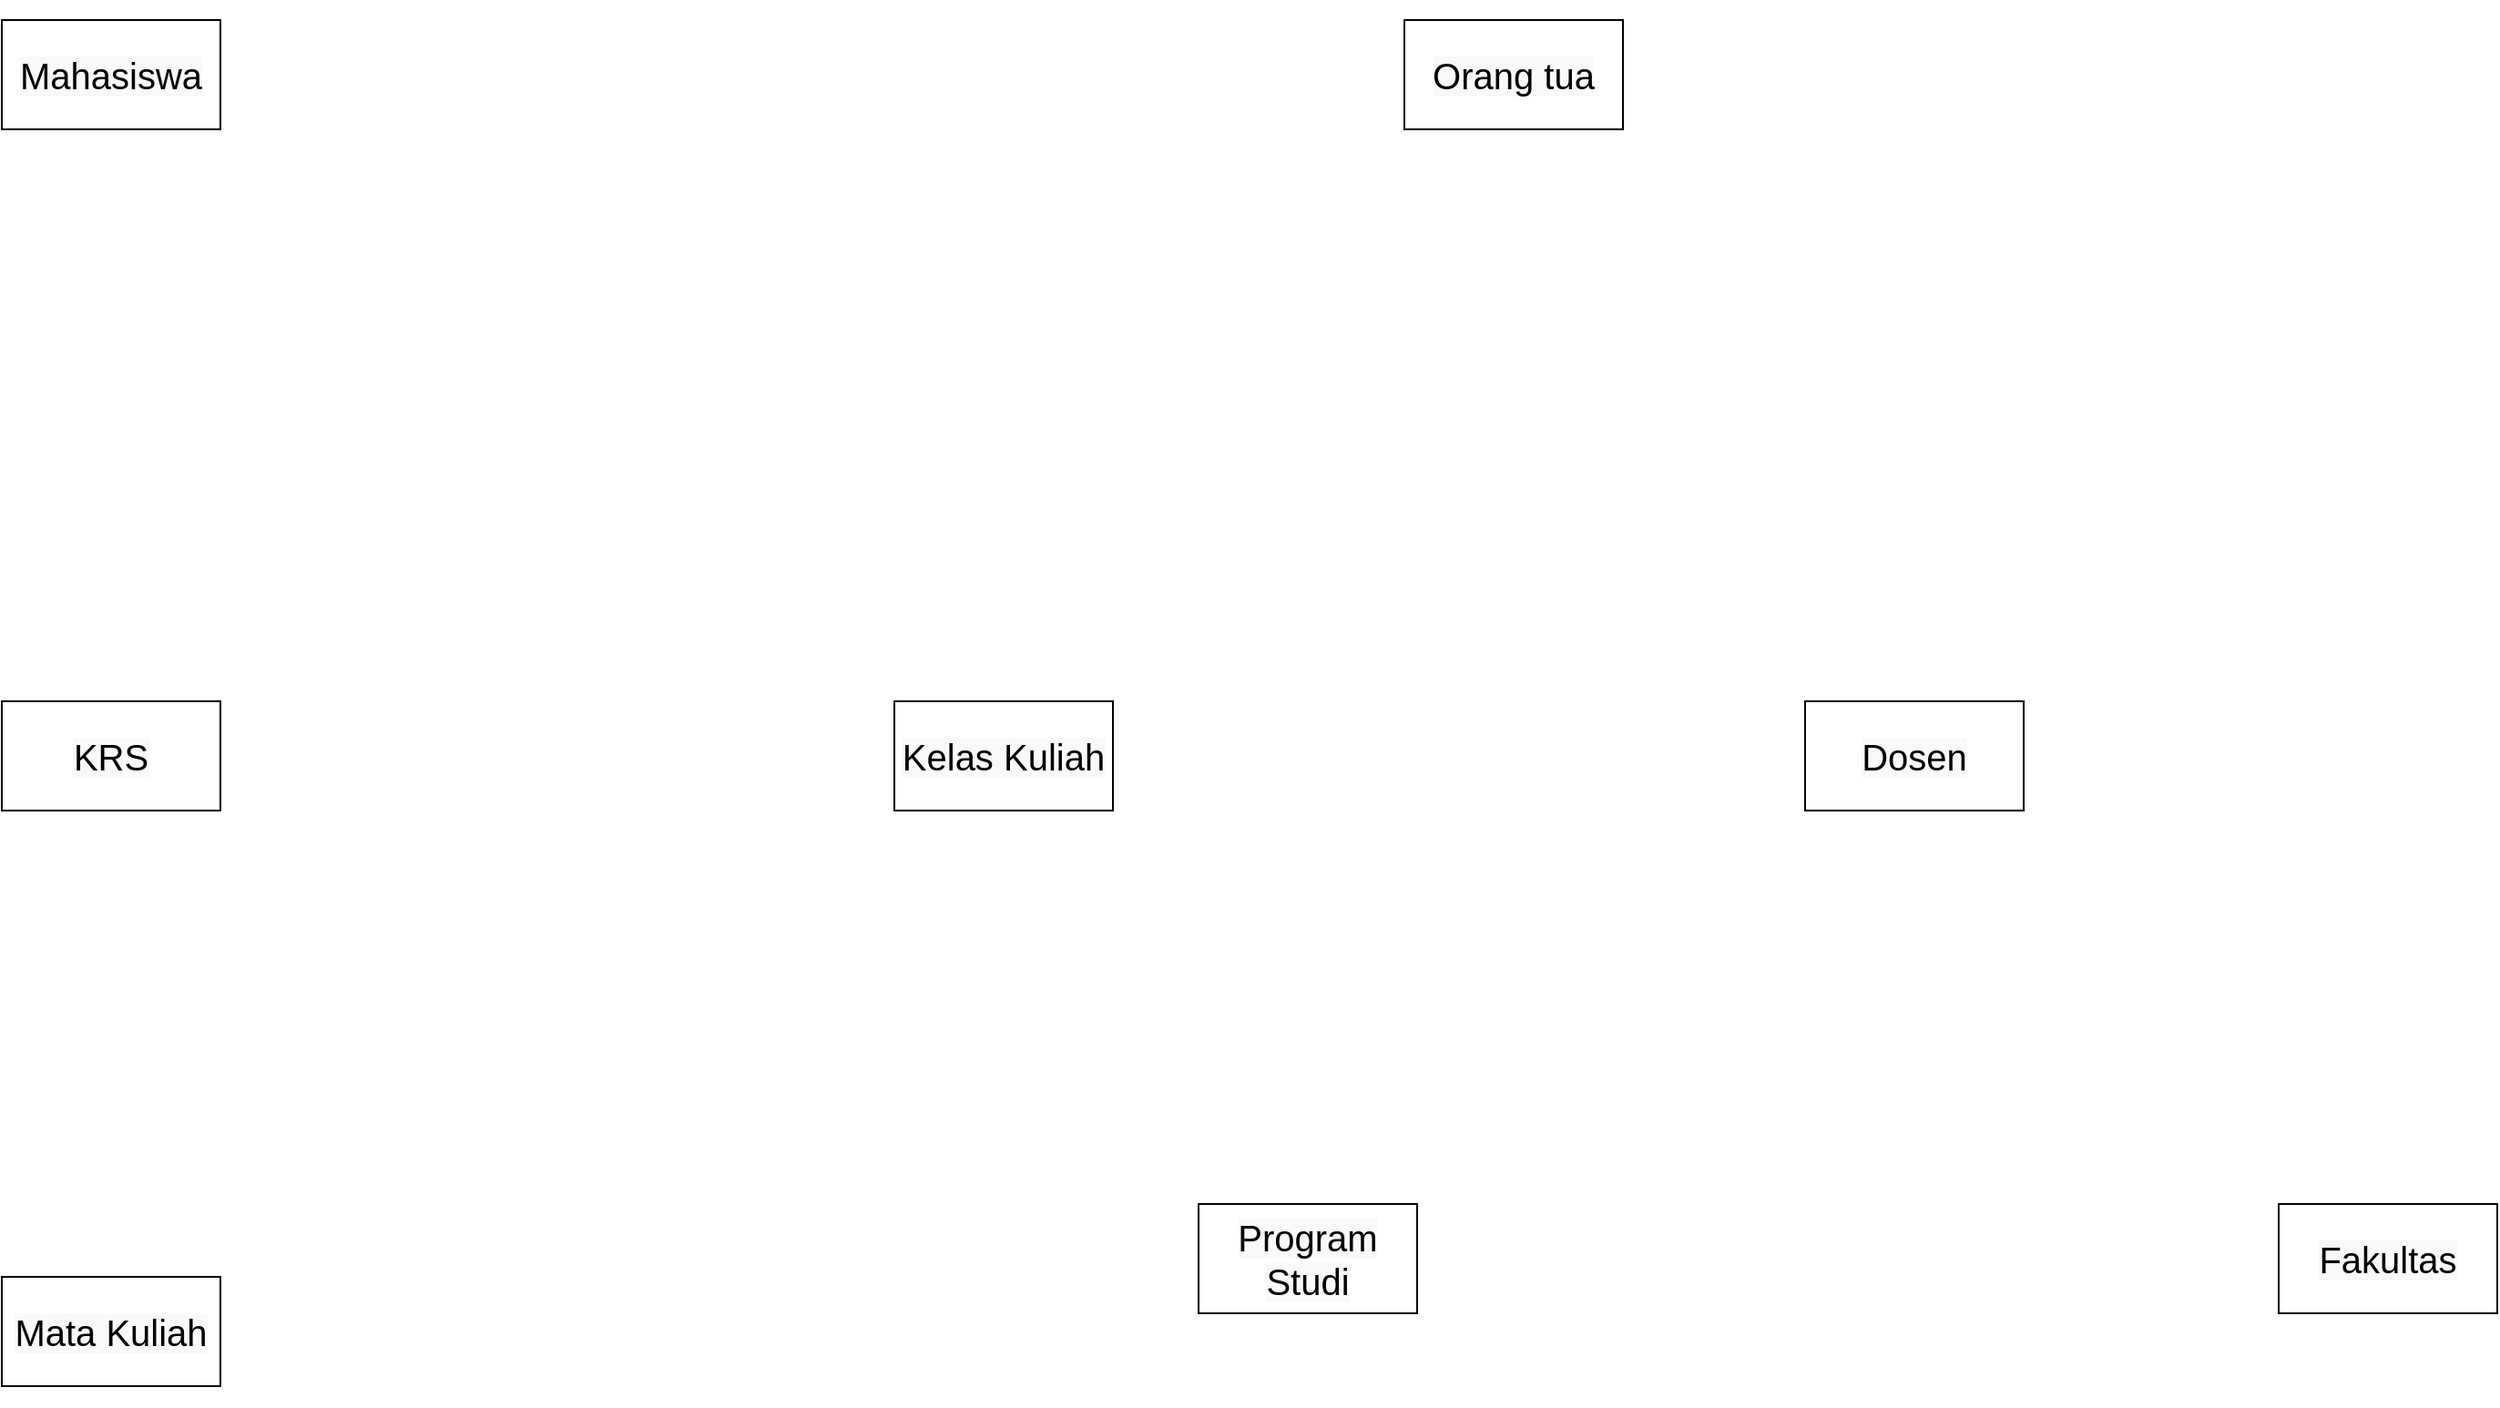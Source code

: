 <mxfile version="15.7.0" type="github">
  <diagram id="LZr_JtNC4HCCNw8eB3rf" name="Page-1">
    <mxGraphModel dx="2170" dy="1300" grid="1" gridSize="10" guides="1" tooltips="1" connect="1" arrows="1" fold="1" page="1" pageScale="1" pageWidth="1654" pageHeight="1169" math="0" shadow="0">
      <root>
        <mxCell id="0" />
        <mxCell id="1" parent="0" />
        <mxCell id="RcD0FPYwuCbndez-JQsw-1" value="&#xa;&#xa;&lt;span style=&quot;color: rgb(0, 0, 0); font-family: helvetica; font-size: 20px; font-style: normal; font-weight: 400; letter-spacing: normal; text-align: center; text-indent: 0px; text-transform: none; word-spacing: 0px; background-color: rgb(248, 249, 250); display: inline; float: none;&quot;&gt;Mahasiswa&lt;/span&gt;&#xa;&#xa;" style="rounded=0;whiteSpace=wrap;html=1;" vertex="1" parent="1">
          <mxGeometry x="170" y="210" width="120" height="60" as="geometry" />
        </mxCell>
        <mxCell id="RcD0FPYwuCbndez-JQsw-2" value="&#xa;&#xa;&lt;span style=&quot;color: rgb(0, 0, 0); font-family: helvetica; font-size: 20px; font-style: normal; font-weight: 400; letter-spacing: normal; text-align: center; text-indent: 0px; text-transform: none; word-spacing: 0px; background-color: rgb(248, 249, 250); display: inline; float: none;&quot;&gt;Orang tua&lt;/span&gt;&#xa;&#xa;" style="rounded=0;whiteSpace=wrap;html=1;" vertex="1" parent="1">
          <mxGeometry x="940" y="210" width="120" height="60" as="geometry" />
        </mxCell>
        <mxCell id="RcD0FPYwuCbndez-JQsw-3" value="&#xa;&#xa;&lt;span style=&quot;color: rgb(0, 0, 0); font-family: helvetica; font-size: 20px; font-style: normal; font-weight: 400; letter-spacing: normal; text-align: center; text-indent: 0px; text-transform: none; word-spacing: 0px; background-color: rgb(248, 249, 250); display: inline; float: none;&quot;&gt;KRS&lt;/span&gt;&#xa;&#xa;" style="rounded=0;whiteSpace=wrap;html=1;" vertex="1" parent="1">
          <mxGeometry x="170" y="584" width="120" height="60" as="geometry" />
        </mxCell>
        <mxCell id="RcD0FPYwuCbndez-JQsw-4" value="&#xa;&#xa;&lt;span style=&quot;color: rgb(0, 0, 0); font-family: helvetica; font-size: 20px; font-style: normal; font-weight: 400; letter-spacing: normal; text-align: center; text-indent: 0px; text-transform: none; word-spacing: 0px; background-color: rgb(248, 249, 250); display: inline; float: none;&quot;&gt;Mata Kuliah&lt;/span&gt;&#xa;&#xa;" style="rounded=0;whiteSpace=wrap;html=1;" vertex="1" parent="1">
          <mxGeometry x="170" y="900" width="120" height="60" as="geometry" />
        </mxCell>
        <mxCell id="RcD0FPYwuCbndez-JQsw-5" value="&#xa;&#xa;&lt;span style=&quot;color: rgb(0, 0, 0); font-family: helvetica; font-size: 20px; font-style: normal; font-weight: 400; letter-spacing: normal; text-align: center; text-indent: 0px; text-transform: none; word-spacing: 0px; background-color: rgb(248, 249, 250); display: inline; float: none;&quot;&gt;Kelas Kuliah&lt;/span&gt;&#xa;&#xa;" style="rounded=0;whiteSpace=wrap;html=1;" vertex="1" parent="1">
          <mxGeometry x="660" y="584" width="120" height="60" as="geometry" />
        </mxCell>
        <mxCell id="RcD0FPYwuCbndez-JQsw-6" value="&#xa;&#xa;&lt;span style=&quot;color: rgb(0, 0, 0); font-family: helvetica; font-size: 20px; font-style: normal; font-weight: 400; letter-spacing: normal; text-align: center; text-indent: 0px; text-transform: none; word-spacing: 0px; background-color: rgb(248, 249, 250); display: inline; float: none;&quot;&gt;Dosen&lt;/span&gt;&#xa;&#xa;" style="rounded=0;whiteSpace=wrap;html=1;" vertex="1" parent="1">
          <mxGeometry x="1160" y="584" width="120" height="60" as="geometry" />
        </mxCell>
        <mxCell id="RcD0FPYwuCbndez-JQsw-7" value="&#xa;&#xa;&lt;span style=&quot;color: rgb(0, 0, 0); font-family: helvetica; font-size: 20px; font-style: normal; font-weight: 400; letter-spacing: normal; text-align: center; text-indent: 0px; text-transform: none; word-spacing: 0px; background-color: rgb(248, 249, 250); display: inline; float: none;&quot;&gt;Program Studi&lt;/span&gt;&#xa;&#xa;" style="rounded=0;whiteSpace=wrap;html=1;" vertex="1" parent="1">
          <mxGeometry x="827" y="860" width="120" height="60" as="geometry" />
        </mxCell>
        <mxCell id="RcD0FPYwuCbndez-JQsw-8" value="&#xa;&#xa;&lt;span style=&quot;color: rgb(0, 0, 0); font-family: helvetica; font-size: 20px; font-style: normal; font-weight: 400; letter-spacing: normal; text-align: center; text-indent: 0px; text-transform: none; word-spacing: 0px; background-color: rgb(248, 249, 250); display: inline; float: none;&quot;&gt;Fakultas&lt;/span&gt;&#xa;&#xa;" style="rounded=0;whiteSpace=wrap;html=1;" vertex="1" parent="1">
          <mxGeometry x="1420" y="860" width="120" height="60" as="geometry" />
        </mxCell>
      </root>
    </mxGraphModel>
  </diagram>
</mxfile>
